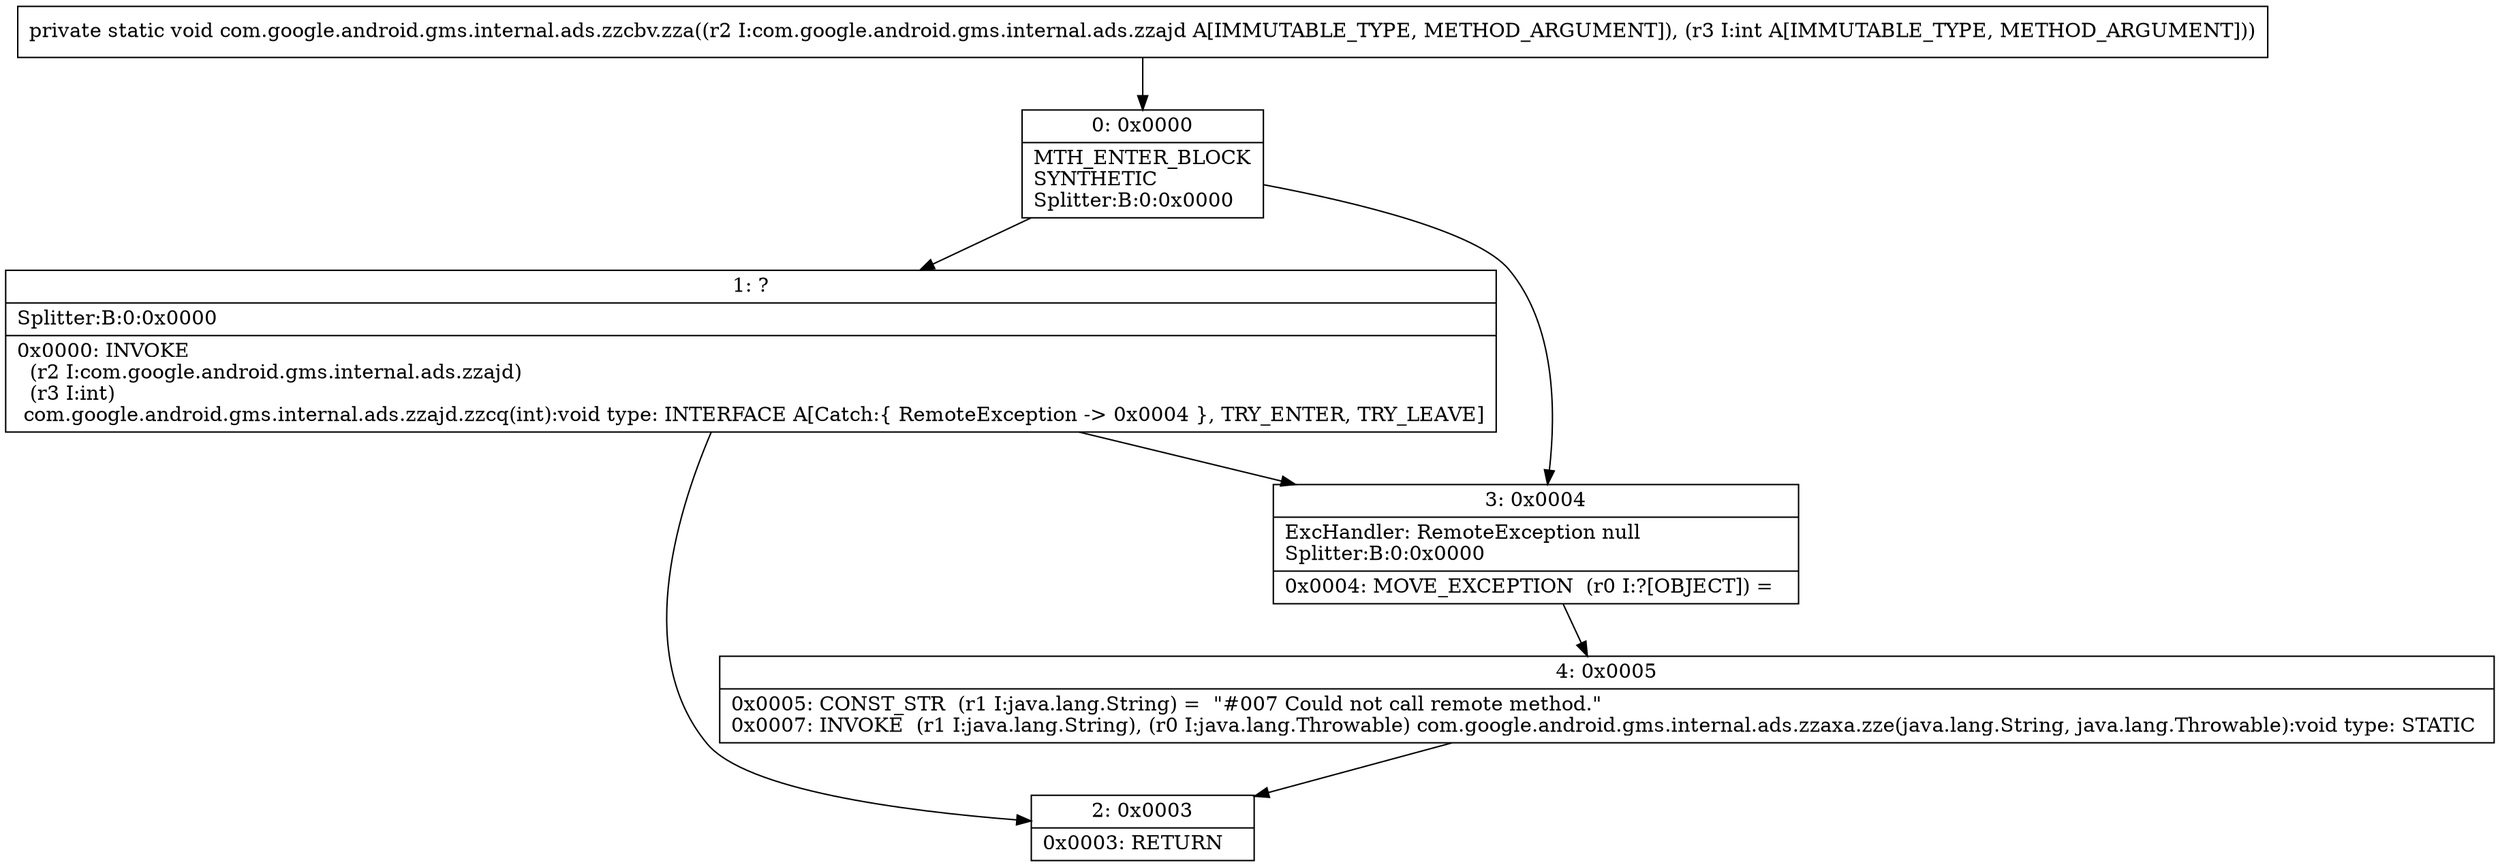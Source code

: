digraph "CFG forcom.google.android.gms.internal.ads.zzcbv.zza(Lcom\/google\/android\/gms\/internal\/ads\/zzajd;I)V" {
Node_0 [shape=record,label="{0\:\ 0x0000|MTH_ENTER_BLOCK\lSYNTHETIC\lSplitter:B:0:0x0000\l}"];
Node_1 [shape=record,label="{1\:\ ?|Splitter:B:0:0x0000\l|0x0000: INVOKE  \l  (r2 I:com.google.android.gms.internal.ads.zzajd)\l  (r3 I:int)\l com.google.android.gms.internal.ads.zzajd.zzcq(int):void type: INTERFACE A[Catch:\{ RemoteException \-\> 0x0004 \}, TRY_ENTER, TRY_LEAVE]\l}"];
Node_2 [shape=record,label="{2\:\ 0x0003|0x0003: RETURN   \l}"];
Node_3 [shape=record,label="{3\:\ 0x0004|ExcHandler: RemoteException null\lSplitter:B:0:0x0000\l|0x0004: MOVE_EXCEPTION  (r0 I:?[OBJECT]) =  \l}"];
Node_4 [shape=record,label="{4\:\ 0x0005|0x0005: CONST_STR  (r1 I:java.lang.String) =  \"#007 Could not call remote method.\" \l0x0007: INVOKE  (r1 I:java.lang.String), (r0 I:java.lang.Throwable) com.google.android.gms.internal.ads.zzaxa.zze(java.lang.String, java.lang.Throwable):void type: STATIC \l}"];
MethodNode[shape=record,label="{private static void com.google.android.gms.internal.ads.zzcbv.zza((r2 I:com.google.android.gms.internal.ads.zzajd A[IMMUTABLE_TYPE, METHOD_ARGUMENT]), (r3 I:int A[IMMUTABLE_TYPE, METHOD_ARGUMENT])) }"];
MethodNode -> Node_0;
Node_0 -> Node_1;
Node_0 -> Node_3;
Node_1 -> Node_2;
Node_1 -> Node_3;
Node_3 -> Node_4;
Node_4 -> Node_2;
}

